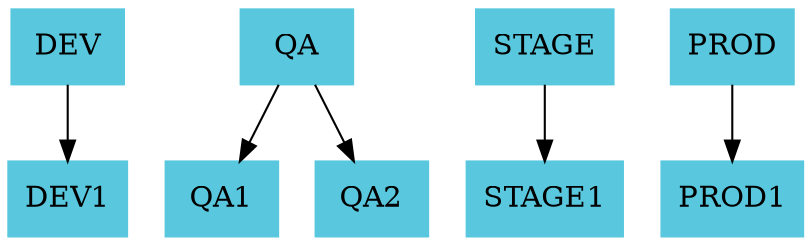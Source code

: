 digraph architecture {
  rankdir = TB;
  node[shape=component]
  node[shape=record]
  node[style=filled,color="#59C8DE"];
  {rank=same; DEV, QA, STAGE, PROD};
  DEV -> DEV1
  QA -> QA1
  QA -> QA2
  STAGE -> STAGE1
  PROD -> PROD1
}